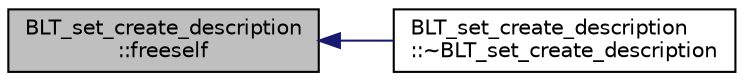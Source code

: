 digraph "BLT_set_create_description::freeself"
{
  edge [fontname="Helvetica",fontsize="10",labelfontname="Helvetica",labelfontsize="10"];
  node [fontname="Helvetica",fontsize="10",shape=record];
  rankdir="LR";
  Node9 [label="BLT_set_create_description\l::freeself",height=0.2,width=0.4,color="black", fillcolor="grey75", style="filled", fontcolor="black"];
  Node9 -> Node10 [dir="back",color="midnightblue",fontsize="10",style="solid",fontname="Helvetica"];
  Node10 [label="BLT_set_create_description\l::~BLT_set_create_description",height=0.2,width=0.4,color="black", fillcolor="white", style="filled",URL="$df/d6a/class_b_l_t__set__create__description.html#ad15353a1137f3437805e4ee65a09626c"];
}
